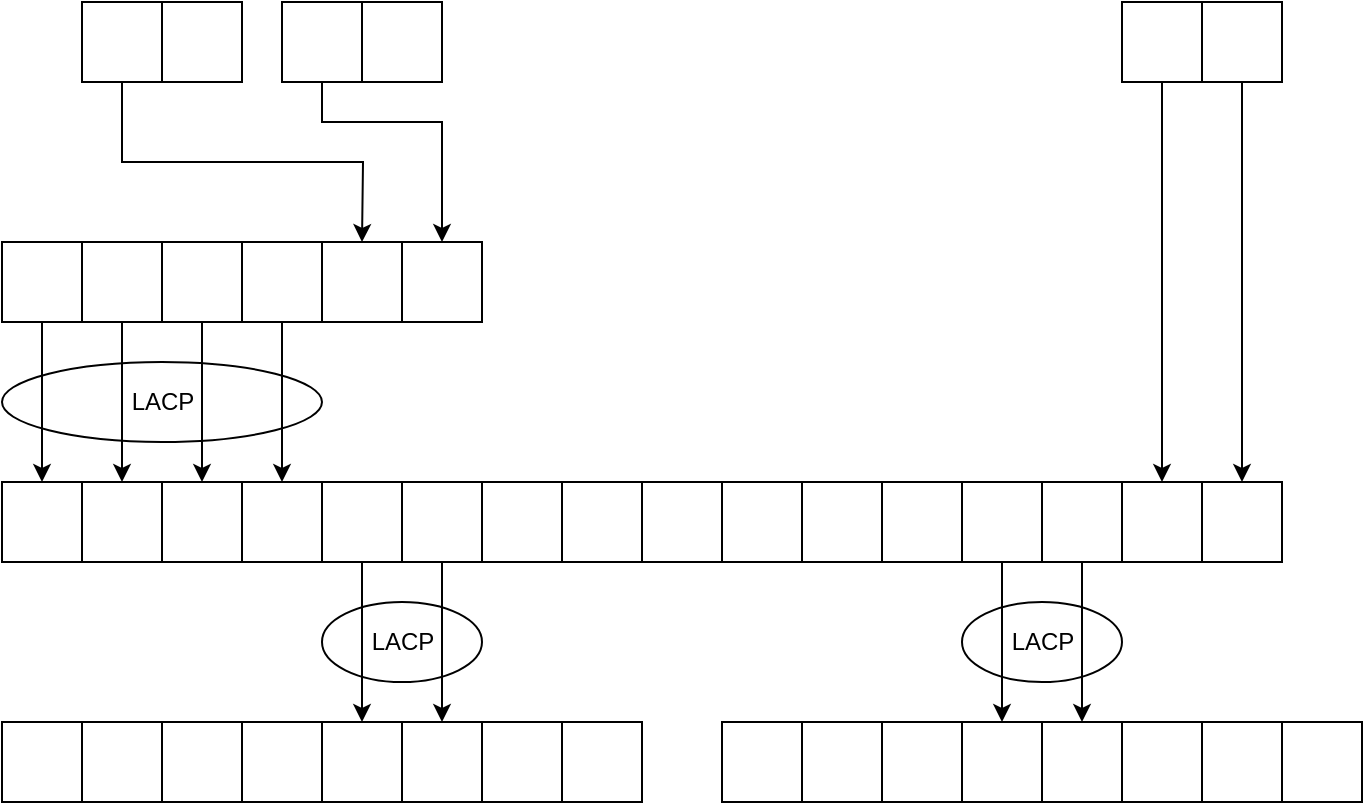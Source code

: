 <mxfile version="26.0.16">
  <diagram name="Page-1" id="UffeNxlb7dgKfzmTbBBW">
    <mxGraphModel dx="940" dy="793" grid="1" gridSize="10" guides="1" tooltips="1" connect="1" arrows="1" fold="1" page="1" pageScale="1" pageWidth="827" pageHeight="1169" math="0" shadow="0">
      <root>
        <mxCell id="0" />
        <mxCell id="1" parent="0" />
        <mxCell id="VkQyWtt6mqm7e_CVRBOZ-118" value="" style="group" vertex="1" connectable="0" parent="1">
          <mxGeometry x="40" y="460" width="160" height="40" as="geometry" />
        </mxCell>
        <mxCell id="VkQyWtt6mqm7e_CVRBOZ-92" value="" style="ellipse;whiteSpace=wrap;html=1;" vertex="1" parent="VkQyWtt6mqm7e_CVRBOZ-118">
          <mxGeometry width="160" height="40" as="geometry" />
        </mxCell>
        <mxCell id="VkQyWtt6mqm7e_CVRBOZ-94" value="LACP" style="text;html=1;align=center;verticalAlign=middle;resizable=0;points=[];autosize=1;strokeColor=none;fillColor=none;" vertex="1" parent="VkQyWtt6mqm7e_CVRBOZ-118">
          <mxGeometry x="55" y="5" width="50" height="30" as="geometry" />
        </mxCell>
        <mxCell id="VkQyWtt6mqm7e_CVRBOZ-122" value="" style="group" vertex="1" connectable="0" parent="1">
          <mxGeometry x="200" y="580" width="80" height="40" as="geometry" />
        </mxCell>
        <mxCell id="VkQyWtt6mqm7e_CVRBOZ-120" value="" style="ellipse;whiteSpace=wrap;html=1;" vertex="1" parent="VkQyWtt6mqm7e_CVRBOZ-122">
          <mxGeometry width="80" height="40" as="geometry" />
        </mxCell>
        <mxCell id="VkQyWtt6mqm7e_CVRBOZ-121" value="LACP" style="text;html=1;align=center;verticalAlign=middle;resizable=0;points=[];autosize=1;strokeColor=none;fillColor=none;" vertex="1" parent="VkQyWtt6mqm7e_CVRBOZ-122">
          <mxGeometry x="15" y="5" width="50" height="30" as="geometry" />
        </mxCell>
        <mxCell id="VkQyWtt6mqm7e_CVRBOZ-123" value="" style="group" vertex="1" connectable="0" parent="1">
          <mxGeometry x="520" y="580" width="80" height="40" as="geometry" />
        </mxCell>
        <mxCell id="VkQyWtt6mqm7e_CVRBOZ-124" value="" style="ellipse;whiteSpace=wrap;html=1;" vertex="1" parent="VkQyWtt6mqm7e_CVRBOZ-123">
          <mxGeometry width="80" height="40" as="geometry" />
        </mxCell>
        <mxCell id="VkQyWtt6mqm7e_CVRBOZ-125" value="LACP" style="text;html=1;align=center;verticalAlign=middle;resizable=0;points=[];autosize=1;strokeColor=none;fillColor=none;" vertex="1" parent="VkQyWtt6mqm7e_CVRBOZ-123">
          <mxGeometry x="15" y="5" width="50" height="30" as="geometry" />
        </mxCell>
        <mxCell id="VkQyWtt6mqm7e_CVRBOZ-26" style="edgeStyle=orthogonalEdgeStyle;rounded=0;orthogonalLoop=1;jettySize=auto;html=1;exitX=0.5;exitY=1;exitDx=0;exitDy=0;" edge="1" parent="1" source="VkQyWtt6mqm7e_CVRBOZ-20">
          <mxGeometry relative="1" as="geometry">
            <mxPoint x="220" y="400" as="targetPoint" />
          </mxGeometry>
        </mxCell>
        <mxCell id="VkQyWtt6mqm7e_CVRBOZ-55" value="" style="group" vertex="1" connectable="0" parent="1">
          <mxGeometry x="40" y="520" width="320" height="40" as="geometry" />
        </mxCell>
        <mxCell id="VkQyWtt6mqm7e_CVRBOZ-32" value="" style="whiteSpace=wrap;html=1;aspect=fixed;flipH=0;flipV=0;container=0;" vertex="1" parent="VkQyWtt6mqm7e_CVRBOZ-55">
          <mxGeometry x="280" width="40" height="40" as="geometry" />
        </mxCell>
        <mxCell id="VkQyWtt6mqm7e_CVRBOZ-33" value="" style="whiteSpace=wrap;html=1;aspect=fixed;flipH=0;flipV=0;container=0;" vertex="1" parent="VkQyWtt6mqm7e_CVRBOZ-55">
          <mxGeometry x="240" width="40" height="40" as="geometry" />
        </mxCell>
        <mxCell id="VkQyWtt6mqm7e_CVRBOZ-34" value="" style="whiteSpace=wrap;html=1;aspect=fixed;flipH=0;flipV=0;container=0;" vertex="1" parent="VkQyWtt6mqm7e_CVRBOZ-55">
          <mxGeometry x="200" width="40" height="40" as="geometry" />
        </mxCell>
        <mxCell id="VkQyWtt6mqm7e_CVRBOZ-35" value="" style="whiteSpace=wrap;html=1;aspect=fixed;flipH=0;flipV=0;container=0;" vertex="1" parent="VkQyWtt6mqm7e_CVRBOZ-55">
          <mxGeometry x="160" width="40" height="40" as="geometry" />
        </mxCell>
        <mxCell id="VkQyWtt6mqm7e_CVRBOZ-36" value="" style="whiteSpace=wrap;html=1;aspect=fixed;flipH=0;flipV=0;container=0;" vertex="1" parent="VkQyWtt6mqm7e_CVRBOZ-55">
          <mxGeometry x="120" width="40" height="40" as="geometry" />
        </mxCell>
        <mxCell id="VkQyWtt6mqm7e_CVRBOZ-37" value="" style="whiteSpace=wrap;html=1;aspect=fixed;flipH=0;flipV=0;container=0;" vertex="1" parent="VkQyWtt6mqm7e_CVRBOZ-55">
          <mxGeometry x="80" width="40" height="40" as="geometry" />
        </mxCell>
        <mxCell id="VkQyWtt6mqm7e_CVRBOZ-38" value="" style="whiteSpace=wrap;html=1;aspect=fixed;flipH=0;flipV=0;container=0;" vertex="1" parent="VkQyWtt6mqm7e_CVRBOZ-55">
          <mxGeometry width="40" height="40" as="geometry" />
        </mxCell>
        <mxCell id="VkQyWtt6mqm7e_CVRBOZ-39" value="" style="whiteSpace=wrap;html=1;aspect=fixed;flipH=0;flipV=0;container=0;" vertex="1" parent="VkQyWtt6mqm7e_CVRBOZ-55">
          <mxGeometry x="40" width="40" height="40" as="geometry" />
        </mxCell>
        <mxCell id="VkQyWtt6mqm7e_CVRBOZ-56" value="" style="group" vertex="1" connectable="0" parent="1">
          <mxGeometry x="360" y="520" width="320" height="40" as="geometry" />
        </mxCell>
        <mxCell id="VkQyWtt6mqm7e_CVRBOZ-57" value="" style="whiteSpace=wrap;html=1;aspect=fixed;flipH=0;flipV=0;container=0;" vertex="1" parent="VkQyWtt6mqm7e_CVRBOZ-56">
          <mxGeometry x="280" width="40" height="40" as="geometry" />
        </mxCell>
        <mxCell id="VkQyWtt6mqm7e_CVRBOZ-58" value="" style="whiteSpace=wrap;html=1;aspect=fixed;flipH=0;flipV=0;container=0;" vertex="1" parent="VkQyWtt6mqm7e_CVRBOZ-56">
          <mxGeometry x="240" width="40" height="40" as="geometry" />
        </mxCell>
        <mxCell id="VkQyWtt6mqm7e_CVRBOZ-59" value="" style="whiteSpace=wrap;html=1;aspect=fixed;flipH=0;flipV=0;container=0;" vertex="1" parent="VkQyWtt6mqm7e_CVRBOZ-56">
          <mxGeometry x="200" width="40" height="40" as="geometry" />
        </mxCell>
        <mxCell id="VkQyWtt6mqm7e_CVRBOZ-60" value="" style="whiteSpace=wrap;html=1;aspect=fixed;flipH=0;flipV=0;container=0;" vertex="1" parent="VkQyWtt6mqm7e_CVRBOZ-56">
          <mxGeometry x="160" width="40" height="40" as="geometry" />
        </mxCell>
        <mxCell id="VkQyWtt6mqm7e_CVRBOZ-61" value="" style="whiteSpace=wrap;html=1;aspect=fixed;flipH=0;flipV=0;container=0;" vertex="1" parent="VkQyWtt6mqm7e_CVRBOZ-56">
          <mxGeometry x="120" width="40" height="40" as="geometry" />
        </mxCell>
        <mxCell id="VkQyWtt6mqm7e_CVRBOZ-62" value="" style="whiteSpace=wrap;html=1;aspect=fixed;flipH=0;flipV=0;container=0;" vertex="1" parent="VkQyWtt6mqm7e_CVRBOZ-56">
          <mxGeometry x="80" width="40" height="40" as="geometry" />
        </mxCell>
        <mxCell id="VkQyWtt6mqm7e_CVRBOZ-63" value="" style="whiteSpace=wrap;html=1;aspect=fixed;flipH=0;flipV=0;container=0;" vertex="1" parent="VkQyWtt6mqm7e_CVRBOZ-56">
          <mxGeometry width="40" height="40" as="geometry" />
        </mxCell>
        <mxCell id="VkQyWtt6mqm7e_CVRBOZ-64" value="" style="whiteSpace=wrap;html=1;aspect=fixed;flipH=0;flipV=0;container=0;" vertex="1" parent="VkQyWtt6mqm7e_CVRBOZ-56">
          <mxGeometry x="40" width="40" height="40" as="geometry" />
        </mxCell>
        <mxCell id="VkQyWtt6mqm7e_CVRBOZ-72" value="" style="group" vertex="1" connectable="0" parent="1">
          <mxGeometry x="40" y="400" width="240" height="40" as="geometry" />
        </mxCell>
        <mxCell id="VkQyWtt6mqm7e_CVRBOZ-66" value="" style="whiteSpace=wrap;html=1;aspect=fixed;flipH=0;flipV=0;container=0;" vertex="1" parent="VkQyWtt6mqm7e_CVRBOZ-72">
          <mxGeometry x="200" width="40" height="40" as="geometry" />
        </mxCell>
        <mxCell id="VkQyWtt6mqm7e_CVRBOZ-67" value="" style="whiteSpace=wrap;html=1;aspect=fixed;flipH=0;flipV=0;container=0;" vertex="1" parent="VkQyWtt6mqm7e_CVRBOZ-72">
          <mxGeometry x="160" width="40" height="40" as="geometry" />
        </mxCell>
        <mxCell id="VkQyWtt6mqm7e_CVRBOZ-68" value="" style="whiteSpace=wrap;html=1;aspect=fixed;flipH=0;flipV=0;container=0;" vertex="1" parent="VkQyWtt6mqm7e_CVRBOZ-72">
          <mxGeometry x="120" width="40" height="40" as="geometry" />
        </mxCell>
        <mxCell id="VkQyWtt6mqm7e_CVRBOZ-69" value="" style="whiteSpace=wrap;html=1;aspect=fixed;flipH=0;flipV=0;container=0;" vertex="1" parent="VkQyWtt6mqm7e_CVRBOZ-72">
          <mxGeometry x="80" width="40" height="40" as="geometry" />
        </mxCell>
        <mxCell id="VkQyWtt6mqm7e_CVRBOZ-70" value="" style="whiteSpace=wrap;html=1;aspect=fixed;flipH=0;flipV=0;container=0;" vertex="1" parent="VkQyWtt6mqm7e_CVRBOZ-72">
          <mxGeometry width="40" height="40" as="geometry" />
        </mxCell>
        <mxCell id="VkQyWtt6mqm7e_CVRBOZ-71" value="" style="whiteSpace=wrap;html=1;aspect=fixed;flipH=0;flipV=0;container=0;" vertex="1" parent="VkQyWtt6mqm7e_CVRBOZ-72">
          <mxGeometry x="40" width="40" height="40" as="geometry" />
        </mxCell>
        <mxCell id="VkQyWtt6mqm7e_CVRBOZ-78" value="" style="group" vertex="1" connectable="0" parent="1">
          <mxGeometry x="80" y="280" width="80" height="40" as="geometry" />
        </mxCell>
        <mxCell id="VkQyWtt6mqm7e_CVRBOZ-19" value="" style="whiteSpace=wrap;html=1;aspect=fixed;flipH=1;flipV=1;" vertex="1" parent="VkQyWtt6mqm7e_CVRBOZ-78">
          <mxGeometry x="40" width="40" height="40" as="geometry" />
        </mxCell>
        <mxCell id="VkQyWtt6mqm7e_CVRBOZ-20" value="" style="whiteSpace=wrap;html=1;aspect=fixed;flipH=1;flipV=1;" vertex="1" parent="VkQyWtt6mqm7e_CVRBOZ-78">
          <mxGeometry width="40" height="40" as="geometry" />
        </mxCell>
        <mxCell id="VkQyWtt6mqm7e_CVRBOZ-79" value="" style="group" vertex="1" connectable="0" parent="1">
          <mxGeometry x="180" y="280" width="80" height="40" as="geometry" />
        </mxCell>
        <mxCell id="VkQyWtt6mqm7e_CVRBOZ-80" value="" style="whiteSpace=wrap;html=1;aspect=fixed;flipH=1;flipV=1;" vertex="1" parent="VkQyWtt6mqm7e_CVRBOZ-79">
          <mxGeometry x="40" width="40" height="40" as="geometry" />
        </mxCell>
        <mxCell id="VkQyWtt6mqm7e_CVRBOZ-81" value="" style="whiteSpace=wrap;html=1;aspect=fixed;flipH=1;flipV=1;" vertex="1" parent="VkQyWtt6mqm7e_CVRBOZ-79">
          <mxGeometry width="40" height="40" as="geometry" />
        </mxCell>
        <mxCell id="VkQyWtt6mqm7e_CVRBOZ-82" style="edgeStyle=orthogonalEdgeStyle;rounded=0;orthogonalLoop=1;jettySize=auto;html=1;exitX=0.5;exitY=1;exitDx=0;exitDy=0;entryX=0.5;entryY=0;entryDx=0;entryDy=0;" edge="1" parent="1" source="VkQyWtt6mqm7e_CVRBOZ-81" target="VkQyWtt6mqm7e_CVRBOZ-66">
          <mxGeometry relative="1" as="geometry">
            <Array as="points">
              <mxPoint x="200" y="340" />
              <mxPoint x="260" y="340" />
            </Array>
          </mxGeometry>
        </mxCell>
        <mxCell id="VkQyWtt6mqm7e_CVRBOZ-83" style="edgeStyle=orthogonalEdgeStyle;rounded=0;orthogonalLoop=1;jettySize=auto;html=1;exitX=0.5;exitY=1;exitDx=0;exitDy=0;entryX=0.5;entryY=0;entryDx=0;entryDy=0;" edge="1" parent="1" source="VkQyWtt6mqm7e_CVRBOZ-70" target="VkQyWtt6mqm7e_CVRBOZ-38">
          <mxGeometry relative="1" as="geometry" />
        </mxCell>
        <mxCell id="VkQyWtt6mqm7e_CVRBOZ-84" style="edgeStyle=orthogonalEdgeStyle;rounded=0;orthogonalLoop=1;jettySize=auto;html=1;exitX=0.5;exitY=1;exitDx=0;exitDy=0;entryX=0.5;entryY=0;entryDx=0;entryDy=0;" edge="1" parent="1" source="VkQyWtt6mqm7e_CVRBOZ-71" target="VkQyWtt6mqm7e_CVRBOZ-39">
          <mxGeometry relative="1" as="geometry" />
        </mxCell>
        <mxCell id="VkQyWtt6mqm7e_CVRBOZ-85" style="edgeStyle=orthogonalEdgeStyle;rounded=0;orthogonalLoop=1;jettySize=auto;html=1;exitX=0.5;exitY=1;exitDx=0;exitDy=0;entryX=0.5;entryY=0;entryDx=0;entryDy=0;" edge="1" parent="1" source="VkQyWtt6mqm7e_CVRBOZ-69" target="VkQyWtt6mqm7e_CVRBOZ-37">
          <mxGeometry relative="1" as="geometry" />
        </mxCell>
        <mxCell id="VkQyWtt6mqm7e_CVRBOZ-86" style="edgeStyle=orthogonalEdgeStyle;rounded=0;orthogonalLoop=1;jettySize=auto;html=1;exitX=0.5;exitY=1;exitDx=0;exitDy=0;entryX=0.5;entryY=0;entryDx=0;entryDy=0;" edge="1" parent="1" source="VkQyWtt6mqm7e_CVRBOZ-68" target="VkQyWtt6mqm7e_CVRBOZ-36">
          <mxGeometry relative="1" as="geometry" />
        </mxCell>
        <mxCell id="VkQyWtt6mqm7e_CVRBOZ-87" value="" style="group" vertex="1" connectable="0" parent="1">
          <mxGeometry x="600" y="280" width="80" height="40" as="geometry" />
        </mxCell>
        <mxCell id="VkQyWtt6mqm7e_CVRBOZ-88" value="" style="whiteSpace=wrap;html=1;aspect=fixed;flipH=1;flipV=1;" vertex="1" parent="VkQyWtt6mqm7e_CVRBOZ-87">
          <mxGeometry x="40" width="40" height="40" as="geometry" />
        </mxCell>
        <mxCell id="VkQyWtt6mqm7e_CVRBOZ-89" value="" style="whiteSpace=wrap;html=1;aspect=fixed;flipH=1;flipV=1;" vertex="1" parent="VkQyWtt6mqm7e_CVRBOZ-87">
          <mxGeometry width="40" height="40" as="geometry" />
        </mxCell>
        <mxCell id="VkQyWtt6mqm7e_CVRBOZ-90" style="edgeStyle=orthogonalEdgeStyle;rounded=0;orthogonalLoop=1;jettySize=auto;html=1;exitX=0.5;exitY=1;exitDx=0;exitDy=0;entryX=0.5;entryY=0;entryDx=0;entryDy=0;" edge="1" parent="1" source="VkQyWtt6mqm7e_CVRBOZ-88" target="VkQyWtt6mqm7e_CVRBOZ-57">
          <mxGeometry relative="1" as="geometry" />
        </mxCell>
        <mxCell id="VkQyWtt6mqm7e_CVRBOZ-91" style="edgeStyle=orthogonalEdgeStyle;rounded=0;orthogonalLoop=1;jettySize=auto;html=1;exitX=0.5;exitY=1;exitDx=0;exitDy=0;entryX=0.5;entryY=0;entryDx=0;entryDy=0;" edge="1" parent="1" source="VkQyWtt6mqm7e_CVRBOZ-89" target="VkQyWtt6mqm7e_CVRBOZ-58">
          <mxGeometry relative="1" as="geometry" />
        </mxCell>
        <mxCell id="VkQyWtt6mqm7e_CVRBOZ-95" value="" style="group" vertex="1" connectable="0" parent="1">
          <mxGeometry x="40" y="640" width="320" height="40" as="geometry" />
        </mxCell>
        <mxCell id="VkQyWtt6mqm7e_CVRBOZ-96" value="" style="whiteSpace=wrap;html=1;aspect=fixed;flipH=0;flipV=0;container=0;" vertex="1" parent="VkQyWtt6mqm7e_CVRBOZ-95">
          <mxGeometry x="280" width="40" height="40" as="geometry" />
        </mxCell>
        <mxCell id="VkQyWtt6mqm7e_CVRBOZ-97" value="" style="whiteSpace=wrap;html=1;aspect=fixed;flipH=0;flipV=0;container=0;" vertex="1" parent="VkQyWtt6mqm7e_CVRBOZ-95">
          <mxGeometry x="240" width="40" height="40" as="geometry" />
        </mxCell>
        <mxCell id="VkQyWtt6mqm7e_CVRBOZ-98" value="" style="whiteSpace=wrap;html=1;aspect=fixed;flipH=0;flipV=0;container=0;" vertex="1" parent="VkQyWtt6mqm7e_CVRBOZ-95">
          <mxGeometry x="200" width="40" height="40" as="geometry" />
        </mxCell>
        <mxCell id="VkQyWtt6mqm7e_CVRBOZ-99" value="" style="whiteSpace=wrap;html=1;aspect=fixed;flipH=0;flipV=0;container=0;" vertex="1" parent="VkQyWtt6mqm7e_CVRBOZ-95">
          <mxGeometry x="160" width="40" height="40" as="geometry" />
        </mxCell>
        <mxCell id="VkQyWtt6mqm7e_CVRBOZ-100" value="" style="whiteSpace=wrap;html=1;aspect=fixed;flipH=0;flipV=0;container=0;" vertex="1" parent="VkQyWtt6mqm7e_CVRBOZ-95">
          <mxGeometry x="120" width="40" height="40" as="geometry" />
        </mxCell>
        <mxCell id="VkQyWtt6mqm7e_CVRBOZ-101" value="" style="whiteSpace=wrap;html=1;aspect=fixed;flipH=0;flipV=0;container=0;" vertex="1" parent="VkQyWtt6mqm7e_CVRBOZ-95">
          <mxGeometry x="80" width="40" height="40" as="geometry" />
        </mxCell>
        <mxCell id="VkQyWtt6mqm7e_CVRBOZ-102" value="" style="whiteSpace=wrap;html=1;aspect=fixed;flipH=0;flipV=0;container=0;" vertex="1" parent="VkQyWtt6mqm7e_CVRBOZ-95">
          <mxGeometry width="40" height="40" as="geometry" />
        </mxCell>
        <mxCell id="VkQyWtt6mqm7e_CVRBOZ-103" value="" style="whiteSpace=wrap;html=1;aspect=fixed;flipH=0;flipV=0;container=0;" vertex="1" parent="VkQyWtt6mqm7e_CVRBOZ-95">
          <mxGeometry x="40" width="40" height="40" as="geometry" />
        </mxCell>
        <mxCell id="VkQyWtt6mqm7e_CVRBOZ-104" value="" style="group" vertex="1" connectable="0" parent="1">
          <mxGeometry x="400" y="640" width="320" height="40" as="geometry" />
        </mxCell>
        <mxCell id="VkQyWtt6mqm7e_CVRBOZ-105" value="" style="whiteSpace=wrap;html=1;aspect=fixed;flipH=0;flipV=0;container=0;" vertex="1" parent="VkQyWtt6mqm7e_CVRBOZ-104">
          <mxGeometry x="280" width="40" height="40" as="geometry" />
        </mxCell>
        <mxCell id="VkQyWtt6mqm7e_CVRBOZ-106" value="" style="whiteSpace=wrap;html=1;aspect=fixed;flipH=0;flipV=0;container=0;" vertex="1" parent="VkQyWtt6mqm7e_CVRBOZ-104">
          <mxGeometry x="240" width="40" height="40" as="geometry" />
        </mxCell>
        <mxCell id="VkQyWtt6mqm7e_CVRBOZ-107" value="" style="whiteSpace=wrap;html=1;aspect=fixed;flipH=0;flipV=0;container=0;" vertex="1" parent="VkQyWtt6mqm7e_CVRBOZ-104">
          <mxGeometry x="200" width="40" height="40" as="geometry" />
        </mxCell>
        <mxCell id="VkQyWtt6mqm7e_CVRBOZ-108" value="" style="whiteSpace=wrap;html=1;aspect=fixed;flipH=0;flipV=0;container=0;" vertex="1" parent="VkQyWtt6mqm7e_CVRBOZ-104">
          <mxGeometry x="160" width="40" height="40" as="geometry" />
        </mxCell>
        <mxCell id="VkQyWtt6mqm7e_CVRBOZ-109" value="" style="whiteSpace=wrap;html=1;aspect=fixed;flipH=0;flipV=0;container=0;" vertex="1" parent="VkQyWtt6mqm7e_CVRBOZ-104">
          <mxGeometry x="120" width="40" height="40" as="geometry" />
        </mxCell>
        <mxCell id="VkQyWtt6mqm7e_CVRBOZ-110" value="" style="whiteSpace=wrap;html=1;aspect=fixed;flipH=0;flipV=0;container=0;" vertex="1" parent="VkQyWtt6mqm7e_CVRBOZ-104">
          <mxGeometry x="80" width="40" height="40" as="geometry" />
        </mxCell>
        <mxCell id="VkQyWtt6mqm7e_CVRBOZ-111" value="" style="whiteSpace=wrap;html=1;aspect=fixed;flipH=0;flipV=0;container=0;" vertex="1" parent="VkQyWtt6mqm7e_CVRBOZ-104">
          <mxGeometry width="40" height="40" as="geometry" />
        </mxCell>
        <mxCell id="VkQyWtt6mqm7e_CVRBOZ-112" value="" style="whiteSpace=wrap;html=1;aspect=fixed;flipH=0;flipV=0;container=0;" vertex="1" parent="VkQyWtt6mqm7e_CVRBOZ-104">
          <mxGeometry x="40" width="40" height="40" as="geometry" />
        </mxCell>
        <mxCell id="VkQyWtt6mqm7e_CVRBOZ-113" style="edgeStyle=orthogonalEdgeStyle;rounded=0;orthogonalLoop=1;jettySize=auto;html=1;exitX=0.5;exitY=1;exitDx=0;exitDy=0;entryX=0.5;entryY=0;entryDx=0;entryDy=0;" edge="1" parent="1" source="VkQyWtt6mqm7e_CVRBOZ-35" target="VkQyWtt6mqm7e_CVRBOZ-99">
          <mxGeometry relative="1" as="geometry" />
        </mxCell>
        <mxCell id="VkQyWtt6mqm7e_CVRBOZ-114" style="edgeStyle=orthogonalEdgeStyle;rounded=0;orthogonalLoop=1;jettySize=auto;html=1;exitX=0.5;exitY=1;exitDx=0;exitDy=0;entryX=0.5;entryY=0;entryDx=0;entryDy=0;" edge="1" parent="1" source="VkQyWtt6mqm7e_CVRBOZ-34" target="VkQyWtt6mqm7e_CVRBOZ-98">
          <mxGeometry relative="1" as="geometry" />
        </mxCell>
        <mxCell id="VkQyWtt6mqm7e_CVRBOZ-117" style="edgeStyle=orthogonalEdgeStyle;rounded=0;orthogonalLoop=1;jettySize=auto;html=1;exitX=0.5;exitY=1;exitDx=0;exitDy=0;entryX=0.5;entryY=0;entryDx=0;entryDy=0;" edge="1" parent="1" source="VkQyWtt6mqm7e_CVRBOZ-60" target="VkQyWtt6mqm7e_CVRBOZ-109">
          <mxGeometry relative="1" as="geometry" />
        </mxCell>
        <mxCell id="VkQyWtt6mqm7e_CVRBOZ-115" style="edgeStyle=orthogonalEdgeStyle;rounded=0;orthogonalLoop=1;jettySize=auto;html=1;exitX=0.5;exitY=1;exitDx=0;exitDy=0;entryX=0.5;entryY=0;entryDx=0;entryDy=0;" edge="1" parent="1" source="VkQyWtt6mqm7e_CVRBOZ-59" target="VkQyWtt6mqm7e_CVRBOZ-108">
          <mxGeometry relative="1" as="geometry">
            <mxPoint x="580" y="630" as="targetPoint" />
          </mxGeometry>
        </mxCell>
      </root>
    </mxGraphModel>
  </diagram>
</mxfile>
